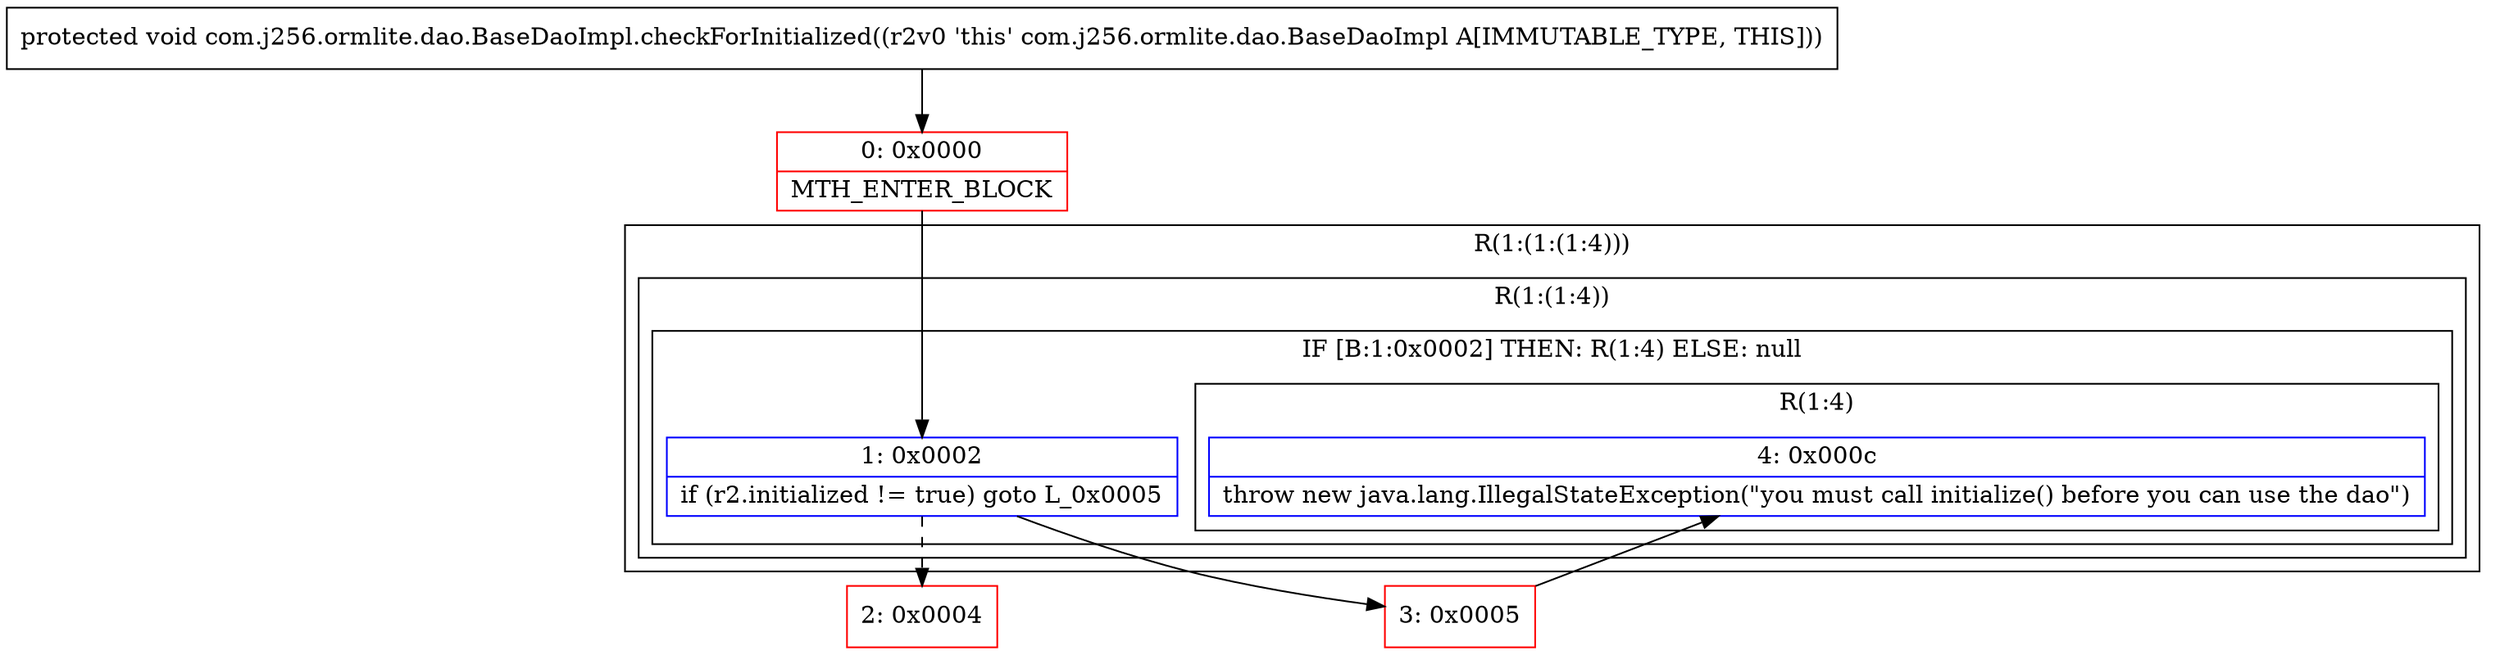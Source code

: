 digraph "CFG forcom.j256.ormlite.dao.BaseDaoImpl.checkForInitialized()V" {
subgraph cluster_Region_1307630138 {
label = "R(1:(1:(1:4)))";
node [shape=record,color=blue];
subgraph cluster_Region_98188695 {
label = "R(1:(1:4))";
node [shape=record,color=blue];
subgraph cluster_IfRegion_1755240383 {
label = "IF [B:1:0x0002] THEN: R(1:4) ELSE: null";
node [shape=record,color=blue];
Node_1 [shape=record,label="{1\:\ 0x0002|if (r2.initialized != true) goto L_0x0005\l}"];
subgraph cluster_Region_57752490 {
label = "R(1:4)";
node [shape=record,color=blue];
Node_4 [shape=record,label="{4\:\ 0x000c|throw new java.lang.IllegalStateException(\"you must call initialize() before you can use the dao\")\l}"];
}
}
}
}
Node_0 [shape=record,color=red,label="{0\:\ 0x0000|MTH_ENTER_BLOCK\l}"];
Node_2 [shape=record,color=red,label="{2\:\ 0x0004}"];
Node_3 [shape=record,color=red,label="{3\:\ 0x0005}"];
MethodNode[shape=record,label="{protected void com.j256.ormlite.dao.BaseDaoImpl.checkForInitialized((r2v0 'this' com.j256.ormlite.dao.BaseDaoImpl A[IMMUTABLE_TYPE, THIS])) }"];
MethodNode -> Node_0;
Node_1 -> Node_2[style=dashed];
Node_1 -> Node_3;
Node_0 -> Node_1;
Node_3 -> Node_4;
}

